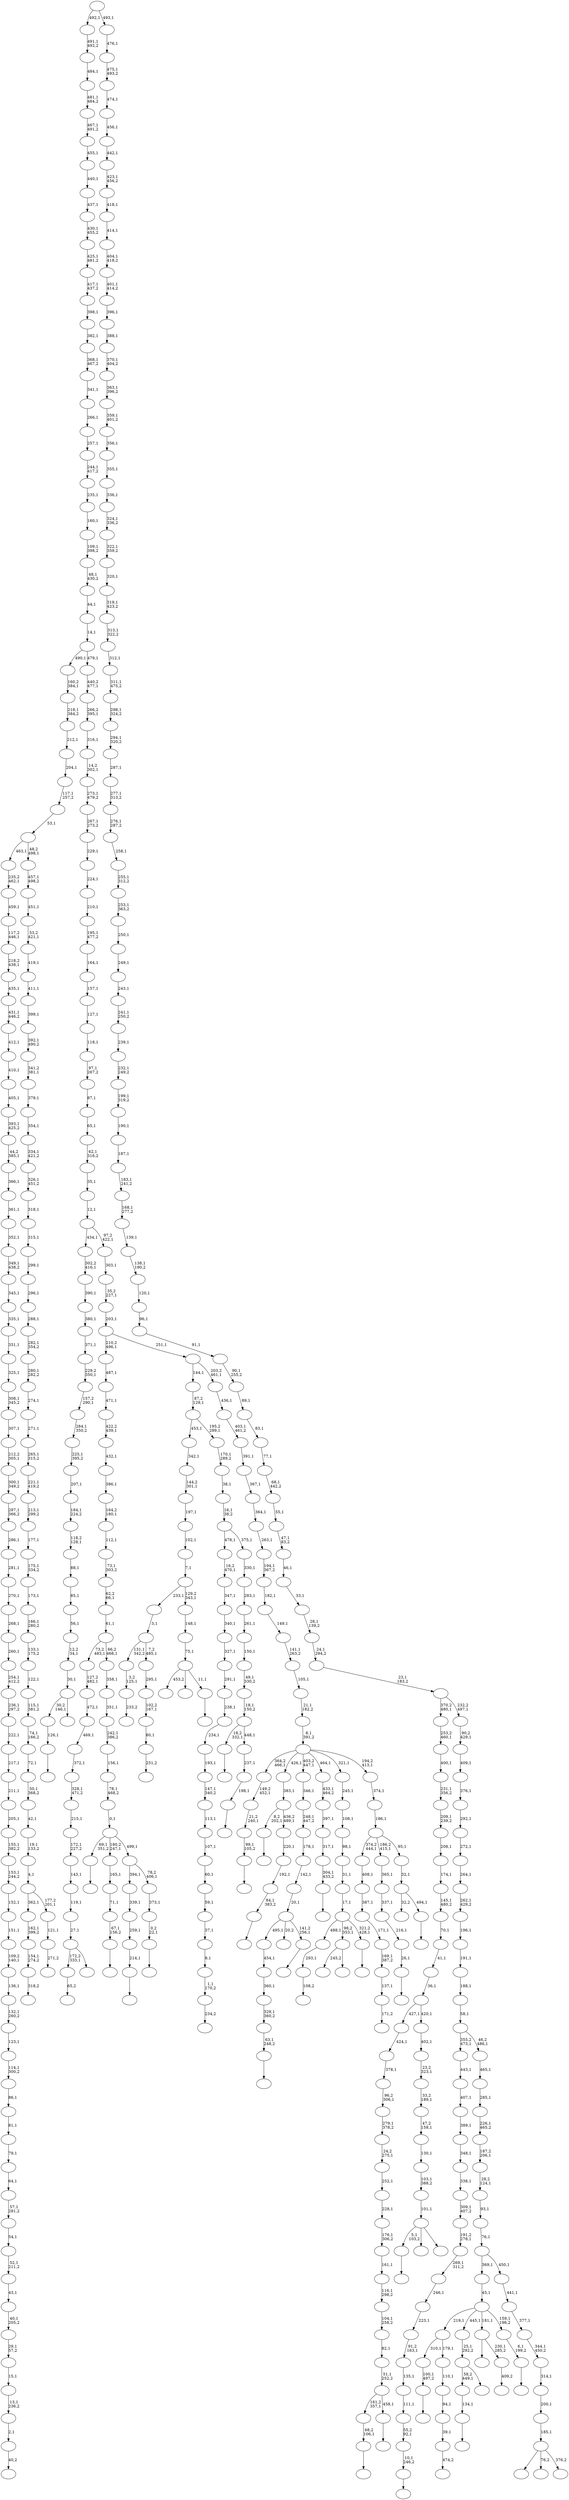 digraph T {
	550 [label=""]
	549 [label=""]
	548 [label=""]
	547 [label=""]
	546 [label=""]
	545 [label=""]
	544 [label=""]
	543 [label=""]
	542 [label=""]
	541 [label=""]
	540 [label=""]
	539 [label=""]
	538 [label=""]
	537 [label=""]
	536 [label=""]
	535 [label=""]
	534 [label=""]
	533 [label=""]
	532 [label=""]
	531 [label=""]
	530 [label=""]
	529 [label=""]
	528 [label=""]
	527 [label=""]
	526 [label=""]
	525 [label=""]
	524 [label=""]
	523 [label=""]
	522 [label=""]
	521 [label=""]
	520 [label=""]
	519 [label=""]
	518 [label=""]
	517 [label=""]
	516 [label=""]
	515 [label=""]
	514 [label=""]
	513 [label=""]
	512 [label=""]
	511 [label=""]
	510 [label=""]
	509 [label=""]
	508 [label=""]
	507 [label=""]
	506 [label=""]
	505 [label=""]
	504 [label=""]
	503 [label=""]
	502 [label=""]
	501 [label=""]
	500 [label=""]
	499 [label=""]
	498 [label=""]
	497 [label=""]
	496 [label=""]
	495 [label=""]
	494 [label=""]
	493 [label=""]
	492 [label=""]
	491 [label=""]
	490 [label=""]
	489 [label=""]
	488 [label=""]
	487 [label=""]
	486 [label=""]
	485 [label=""]
	484 [label=""]
	483 [label=""]
	482 [label=""]
	481 [label=""]
	480 [label=""]
	479 [label=""]
	478 [label=""]
	477 [label=""]
	476 [label=""]
	475 [label=""]
	474 [label=""]
	473 [label=""]
	472 [label=""]
	471 [label=""]
	470 [label=""]
	469 [label=""]
	468 [label=""]
	467 [label=""]
	466 [label=""]
	465 [label=""]
	464 [label=""]
	463 [label=""]
	462 [label=""]
	461 [label=""]
	460 [label=""]
	459 [label=""]
	458 [label=""]
	457 [label=""]
	456 [label=""]
	455 [label=""]
	454 [label=""]
	453 [label=""]
	452 [label=""]
	451 [label=""]
	450 [label=""]
	449 [label=""]
	448 [label=""]
	447 [label=""]
	446 [label=""]
	445 [label=""]
	444 [label=""]
	443 [label=""]
	442 [label=""]
	441 [label=""]
	440 [label=""]
	439 [label=""]
	438 [label=""]
	437 [label=""]
	436 [label=""]
	435 [label=""]
	434 [label=""]
	433 [label=""]
	432 [label=""]
	431 [label=""]
	430 [label=""]
	429 [label=""]
	428 [label=""]
	427 [label=""]
	426 [label=""]
	425 [label=""]
	424 [label=""]
	423 [label=""]
	422 [label=""]
	421 [label=""]
	420 [label=""]
	419 [label=""]
	418 [label=""]
	417 [label=""]
	416 [label=""]
	415 [label=""]
	414 [label=""]
	413 [label=""]
	412 [label=""]
	411 [label=""]
	410 [label=""]
	409 [label=""]
	408 [label=""]
	407 [label=""]
	406 [label=""]
	405 [label=""]
	404 [label=""]
	403 [label=""]
	402 [label=""]
	401 [label=""]
	400 [label=""]
	399 [label=""]
	398 [label=""]
	397 [label=""]
	396 [label=""]
	395 [label=""]
	394 [label=""]
	393 [label=""]
	392 [label=""]
	391 [label=""]
	390 [label=""]
	389 [label=""]
	388 [label=""]
	387 [label=""]
	386 [label=""]
	385 [label=""]
	384 [label=""]
	383 [label=""]
	382 [label=""]
	381 [label=""]
	380 [label=""]
	379 [label=""]
	378 [label=""]
	377 [label=""]
	376 [label=""]
	375 [label=""]
	374 [label=""]
	373 [label=""]
	372 [label=""]
	371 [label=""]
	370 [label=""]
	369 [label=""]
	368 [label=""]
	367 [label=""]
	366 [label=""]
	365 [label=""]
	364 [label=""]
	363 [label=""]
	362 [label=""]
	361 [label=""]
	360 [label=""]
	359 [label=""]
	358 [label=""]
	357 [label=""]
	356 [label=""]
	355 [label=""]
	354 [label=""]
	353 [label=""]
	352 [label=""]
	351 [label=""]
	350 [label=""]
	349 [label=""]
	348 [label=""]
	347 [label=""]
	346 [label=""]
	345 [label=""]
	344 [label=""]
	343 [label=""]
	342 [label=""]
	341 [label=""]
	340 [label=""]
	339 [label=""]
	338 [label=""]
	337 [label=""]
	336 [label=""]
	335 [label=""]
	334 [label=""]
	333 [label=""]
	332 [label=""]
	331 [label=""]
	330 [label=""]
	329 [label=""]
	328 [label=""]
	327 [label=""]
	326 [label=""]
	325 [label=""]
	324 [label=""]
	323 [label=""]
	322 [label=""]
	321 [label=""]
	320 [label=""]
	319 [label=""]
	318 [label=""]
	317 [label=""]
	316 [label=""]
	315 [label=""]
	314 [label=""]
	313 [label=""]
	312 [label=""]
	311 [label=""]
	310 [label=""]
	309 [label=""]
	308 [label=""]
	307 [label=""]
	306 [label=""]
	305 [label=""]
	304 [label=""]
	303 [label=""]
	302 [label=""]
	301 [label=""]
	300 [label=""]
	299 [label=""]
	298 [label=""]
	297 [label=""]
	296 [label=""]
	295 [label=""]
	294 [label=""]
	293 [label=""]
	292 [label=""]
	291 [label=""]
	290 [label=""]
	289 [label=""]
	288 [label=""]
	287 [label=""]
	286 [label=""]
	285 [label=""]
	284 [label=""]
	283 [label=""]
	282 [label=""]
	281 [label=""]
	280 [label=""]
	279 [label=""]
	278 [label=""]
	277 [label=""]
	276 [label=""]
	275 [label=""]
	274 [label=""]
	273 [label=""]
	272 [label=""]
	271 [label=""]
	270 [label=""]
	269 [label=""]
	268 [label=""]
	267 [label=""]
	266 [label=""]
	265 [label=""]
	264 [label=""]
	263 [label=""]
	262 [label=""]
	261 [label=""]
	260 [label=""]
	259 [label=""]
	258 [label=""]
	257 [label=""]
	256 [label=""]
	255 [label=""]
	254 [label=""]
	253 [label=""]
	252 [label=""]
	251 [label=""]
	250 [label=""]
	249 [label=""]
	248 [label=""]
	247 [label=""]
	246 [label=""]
	245 [label=""]
	244 [label=""]
	243 [label=""]
	242 [label=""]
	241 [label=""]
	240 [label=""]
	239 [label=""]
	238 [label=""]
	237 [label=""]
	236 [label=""]
	235 [label=""]
	234 [label=""]
	233 [label=""]
	232 [label=""]
	231 [label=""]
	230 [label=""]
	229 [label=""]
	228 [label=""]
	227 [label=""]
	226 [label=""]
	225 [label=""]
	224 [label=""]
	223 [label=""]
	222 [label=""]
	221 [label=""]
	220 [label=""]
	219 [label=""]
	218 [label=""]
	217 [label=""]
	216 [label=""]
	215 [label=""]
	214 [label=""]
	213 [label=""]
	212 [label=""]
	211 [label=""]
	210 [label=""]
	209 [label=""]
	208 [label=""]
	207 [label=""]
	206 [label=""]
	205 [label=""]
	204 [label=""]
	203 [label=""]
	202 [label=""]
	201 [label=""]
	200 [label=""]
	199 [label=""]
	198 [label=""]
	197 [label=""]
	196 [label=""]
	195 [label=""]
	194 [label=""]
	193 [label=""]
	192 [label=""]
	191 [label=""]
	190 [label=""]
	189 [label=""]
	188 [label=""]
	187 [label=""]
	186 [label=""]
	185 [label=""]
	184 [label=""]
	183 [label=""]
	182 [label=""]
	181 [label=""]
	180 [label=""]
	179 [label=""]
	178 [label=""]
	177 [label=""]
	176 [label=""]
	175 [label=""]
	174 [label=""]
	173 [label=""]
	172 [label=""]
	171 [label=""]
	170 [label=""]
	169 [label=""]
	168 [label=""]
	167 [label=""]
	166 [label=""]
	165 [label=""]
	164 [label=""]
	163 [label=""]
	162 [label=""]
	161 [label=""]
	160 [label=""]
	159 [label=""]
	158 [label=""]
	157 [label=""]
	156 [label=""]
	155 [label=""]
	154 [label=""]
	153 [label=""]
	152 [label=""]
	151 [label=""]
	150 [label=""]
	149 [label=""]
	148 [label=""]
	147 [label=""]
	146 [label=""]
	145 [label=""]
	144 [label=""]
	143 [label=""]
	142 [label=""]
	141 [label=""]
	140 [label=""]
	139 [label=""]
	138 [label=""]
	137 [label=""]
	136 [label=""]
	135 [label=""]
	134 [label=""]
	133 [label=""]
	132 [label=""]
	131 [label=""]
	130 [label=""]
	129 [label=""]
	128 [label=""]
	127 [label=""]
	126 [label=""]
	125 [label=""]
	124 [label=""]
	123 [label=""]
	122 [label=""]
	121 [label=""]
	120 [label=""]
	119 [label=""]
	118 [label=""]
	117 [label=""]
	116 [label=""]
	115 [label=""]
	114 [label=""]
	113 [label=""]
	112 [label=""]
	111 [label=""]
	110 [label=""]
	109 [label=""]
	108 [label=""]
	107 [label=""]
	106 [label=""]
	105 [label=""]
	104 [label=""]
	103 [label=""]
	102 [label=""]
	101 [label=""]
	100 [label=""]
	99 [label=""]
	98 [label=""]
	97 [label=""]
	96 [label=""]
	95 [label=""]
	94 [label=""]
	93 [label=""]
	92 [label=""]
	91 [label=""]
	90 [label=""]
	89 [label=""]
	88 [label=""]
	87 [label=""]
	86 [label=""]
	85 [label=""]
	84 [label=""]
	83 [label=""]
	82 [label=""]
	81 [label=""]
	80 [label=""]
	79 [label=""]
	78 [label=""]
	77 [label=""]
	76 [label=""]
	75 [label=""]
	74 [label=""]
	73 [label=""]
	72 [label=""]
	71 [label=""]
	70 [label=""]
	69 [label=""]
	68 [label=""]
	67 [label=""]
	66 [label=""]
	65 [label=""]
	64 [label=""]
	63 [label=""]
	62 [label=""]
	61 [label=""]
	60 [label=""]
	59 [label=""]
	58 [label=""]
	57 [label=""]
	56 [label=""]
	55 [label=""]
	54 [label=""]
	53 [label=""]
	52 [label=""]
	51 [label=""]
	50 [label=""]
	49 [label=""]
	48 [label=""]
	47 [label=""]
	46 [label=""]
	45 [label=""]
	44 [label=""]
	43 [label=""]
	42 [label=""]
	41 [label=""]
	40 [label=""]
	39 [label=""]
	38 [label=""]
	37 [label=""]
	36 [label=""]
	35 [label=""]
	34 [label=""]
	33 [label=""]
	32 [label=""]
	31 [label=""]
	30 [label=""]
	29 [label=""]
	28 [label=""]
	27 [label=""]
	26 [label=""]
	25 [label=""]
	24 [label=""]
	23 [label=""]
	22 [label=""]
	21 [label=""]
	20 [label=""]
	19 [label=""]
	18 [label=""]
	17 [label=""]
	16 [label=""]
	15 [label=""]
	14 [label=""]
	13 [label=""]
	12 [label=""]
	11 [label=""]
	10 [label=""]
	9 [label=""]
	8 [label=""]
	7 [label=""]
	6 [label=""]
	5 [label=""]
	4 [label=""]
	3 [label=""]
	2 [label=""]
	1 [label=""]
	0 [label=""]
	548 -> 549 [label="233,2"]
	547 -> 548 [label="3,2\n125,1"]
	544 -> 545 [label=""]
	542 -> 543 [label=""]
	541 -> 542 [label="100,1\n497,2"]
	539 -> 540 [label="40,2"]
	538 -> 539 [label="2,1"]
	537 -> 538 [label="13,1\n236,2"]
	536 -> 537 [label="15,1"]
	535 -> 536 [label="29,1\n57,2"]
	534 -> 535 [label="40,1\n205,2"]
	533 -> 534 [label="43,1"]
	532 -> 533 [label="52,1\n211,2"]
	531 -> 532 [label="54,1"]
	530 -> 531 [label="57,1\n281,2"]
	529 -> 530 [label="64,1"]
	528 -> 529 [label="79,1"]
	527 -> 528 [label="81,1"]
	526 -> 527 [label="86,1"]
	525 -> 526 [label="114,1\n300,2"]
	524 -> 525 [label="123,1"]
	523 -> 524 [label="132,1\n260,2"]
	522 -> 523 [label="136,1"]
	521 -> 522 [label="109,2\n140,1"]
	520 -> 521 [label="151,1"]
	519 -> 520 [label="152,1"]
	518 -> 519 [label="153,1\n244,2"]
	517 -> 518 [label="155,1\n382,2"]
	516 -> 517 [label="205,1"]
	515 -> 516 [label="211,1"]
	514 -> 515 [label="217,1"]
	513 -> 514 [label="222,1"]
	512 -> 513 [label="236,1\n297,2"]
	511 -> 512 [label="254,1\n412,2"]
	510 -> 511 [label="260,1"]
	509 -> 510 [label="268,1"]
	508 -> 509 [label="270,1"]
	507 -> 508 [label="281,1"]
	506 -> 507 [label="286,1"]
	505 -> 506 [label="297,1\n366,2"]
	504 -> 505 [label="300,1\n349,2"]
	503 -> 504 [label="212,2\n305,1"]
	502 -> 503 [label="307,1"]
	501 -> 502 [label="308,1\n345,2"]
	500 -> 501 [label="325,1"]
	499 -> 500 [label="331,1"]
	498 -> 499 [label="335,1"]
	497 -> 498 [label="345,1"]
	496 -> 497 [label="349,1\n438,2"]
	495 -> 496 [label="352,1"]
	494 -> 495 [label="361,1"]
	493 -> 494 [label="366,1"]
	492 -> 493 [label="44,2\n385,1"]
	491 -> 492 [label="393,1\n425,2"]
	490 -> 491 [label="405,1"]
	489 -> 490 [label="410,1"]
	488 -> 489 [label="412,1"]
	487 -> 488 [label="431,1\n446,2"]
	486 -> 487 [label="435,1"]
	485 -> 486 [label="218,2\n438,1"]
	484 -> 485 [label="117,2\n446,1"]
	483 -> 484 [label="459,1"]
	482 -> 483 [label="235,2\n462,1"]
	478 -> 479 [label=""]
	477 -> 478 [label="68,2\n106,1"]
	475 -> 476 [label="234,2"]
	474 -> 475 [label="1,1\n170,2"]
	473 -> 474 [label="9,1"]
	472 -> 473 [label="37,1"]
	471 -> 472 [label="59,1"]
	470 -> 471 [label="60,1"]
	469 -> 470 [label="107,1"]
	468 -> 469 [label="113,1"]
	467 -> 468 [label="147,1\n340,2"]
	466 -> 467 [label="193,1"]
	465 -> 466 [label="234,1"]
	464 -> 465 [label="238,1"]
	463 -> 464 [label="291,1"]
	462 -> 463 [label="327,1"]
	461 -> 462 [label="340,1"]
	460 -> 461 [label="347,1"]
	459 -> 460 [label="16,2\n470,1"]
	457 -> 458 [label=""]
	455 -> 456 [label=""]
	454 -> 455 [label="99,1\n105,2"]
	453 -> 454 [label="21,2\n240,1"]
	452 -> 453 [label="149,2\n452,1"]
	449 -> 450 [label="171,2"]
	448 -> 449 [label="137,1"]
	447 -> 448 [label="169,1\n387,2"]
	446 -> 447 [label="171,1"]
	445 -> 446 [label="387,1"]
	444 -> 445 [label="408,1"]
	441 -> 442 [label=""]
	440 -> 441 [label="63,1\n248,2"]
	439 -> 440 [label="329,1\n360,2"]
	438 -> 439 [label="360,1"]
	437 -> 438 [label="454,1"]
	435 -> 436 [label=""]
	433 -> 434 [label=""]
	432 -> 433 [label="214,1"]
	431 -> 432 [label="259,1"]
	430 -> 431 [label="339,1"]
	428 -> 429 [label="251,2"]
	427 -> 428 [label="80,1"]
	426 -> 427 [label="102,2\n167,1"]
	425 -> 426 [label="295,1"]
	424 -> 547 [label="131,1\n342,2"]
	424 -> 425 [label="7,2\n485,1"]
	423 -> 424 [label="3,1"]
	420 -> 421 [label="65,2"]
	418 -> 419 [label=""]
	417 -> 550 [label="453,2"]
	417 -> 443 [label=""]
	417 -> 418 [label="11,1"]
	416 -> 417 [label="75,1"]
	415 -> 416 [label="148,1"]
	414 -> 423 [label="233,1"]
	414 -> 415 [label="129,2\n343,1"]
	413 -> 414 [label="7,1"]
	412 -> 413 [label="102,1"]
	411 -> 412 [label="197,1"]
	410 -> 411 [label="144,2\n301,1"]
	409 -> 410 [label="342,1"]
	407 -> 408 [label=""]
	406 -> 477 [label="161,2\n357,1"]
	406 -> 407 [label="458,1"]
	405 -> 406 [label="51,1\n252,2"]
	404 -> 405 [label="82,1"]
	403 -> 404 [label="104,1\n258,2"]
	402 -> 403 [label="116,1\n298,2"]
	401 -> 402 [label="161,1"]
	400 -> 401 [label="176,1\n306,2"]
	399 -> 400 [label="228,1"]
	398 -> 399 [label="252,1"]
	397 -> 398 [label="24,2\n275,1"]
	396 -> 397 [label="279,1\n378,2"]
	395 -> 396 [label="96,2\n306,1"]
	394 -> 395 [label="378,1"]
	393 -> 394 [label="424,1"]
	391 -> 392 [label=""]
	390 -> 391 [label="26,1"]
	389 -> 390 [label="216,1"]
	388 -> 389 [label="337,1"]
	387 -> 388 [label="365,1"]
	385 -> 386 [label="108,2"]
	384 -> 385 [label="293,1"]
	382 -> 383 [label="474,2"]
	381 -> 382 [label="39,1"]
	380 -> 381 [label="94,1"]
	379 -> 380 [label="110,1"]
	378 -> 541 [label="310,1"]
	378 -> 379 [label="179,1"]
	376 -> 377 [label=""]
	375 -> 376 [label="134,1"]
	373 -> 374 [label=""]
	372 -> 373 [label="67,1\n156,2"]
	371 -> 372 [label="71,1"]
	370 -> 371 [label="165,1"]
	368 -> 369 [label=""]
	367 -> 368 [label="10,1\n246,2"]
	366 -> 367 [label="55,2\n92,1"]
	365 -> 366 [label="111,1"]
	364 -> 365 [label="135,1"]
	363 -> 364 [label="91,2\n163,1"]
	362 -> 363 [label="223,1"]
	361 -> 362 [label="246,1"]
	360 -> 361 [label="269,1\n311,2"]
	359 -> 360 [label="191,2\n278,1"]
	358 -> 359 [label="309,1\n407,2"]
	357 -> 358 [label="338,1"]
	356 -> 357 [label="348,1"]
	355 -> 356 [label="389,1"]
	354 -> 355 [label="407,1"]
	353 -> 354 [label="443,1"]
	351 -> 352 [label="318,2"]
	350 -> 351 [label="154,1\n274,2"]
	349 -> 350 [label="162,1\n399,2"]
	347 -> 348 [label=""]
	346 -> 347 [label="126,1"]
	344 -> 345 [label=""]
	342 -> 420 [label="172,2\n333,1"]
	342 -> 343 [label=""]
	341 -> 342 [label="27,1"]
	340 -> 341 [label="119,1"]
	339 -> 340 [label="143,1"]
	338 -> 339 [label="172,1\n227,2"]
	337 -> 338 [label="215,1"]
	336 -> 337 [label="328,1\n471,2"]
	335 -> 336 [label="372,1"]
	334 -> 335 [label="469,1"]
	333 -> 334 [label="472,1"]
	332 -> 333 [label="127,2\n482,1"]
	330 -> 331 [label=""]
	329 -> 330 [label="84,1\n383,2"]
	328 -> 329 [label="192,1"]
	327 -> 328 [label="220,1"]
	326 -> 457 [label="8,2\n202,1"]
	326 -> 327 [label="436,2\n489,1"]
	325 -> 326 [label="383,1"]
	323 -> 324 [label=""]
	322 -> 323 [label="0,2\n22,1"]
	321 -> 322 [label="373,1"]
	320 -> 430 [label="394,1"]
	320 -> 321 [label="78,2\n406,1"]
	319 -> 435 [label="69,1\n351,2"]
	319 -> 370 [label="180,2\n247,1"]
	319 -> 320 [label="499,1"]
	318 -> 319 [label="0,1"]
	317 -> 318 [label="78,1\n468,2"]
	316 -> 317 [label="156,1"]
	315 -> 316 [label="242,1\n386,2"]
	314 -> 315 [label="351,1"]
	313 -> 314 [label="358,1"]
	312 -> 332 [label="73,2\n483,1"]
	312 -> 313 [label="66,2\n468,1"]
	311 -> 312 [label="61,1"]
	310 -> 311 [label="62,2\n66,1"]
	309 -> 310 [label="73,1\n303,2"]
	308 -> 309 [label="112,1"]
	307 -> 308 [label="164,2\n180,1"]
	306 -> 307 [label="386,1"]
	305 -> 306 [label="432,1"]
	304 -> 305 [label="422,2\n439,1"]
	303 -> 304 [label="471,1"]
	302 -> 303 [label="487,1"]
	300 -> 301 [label=""]
	299 -> 437 [label="495,1"]
	299 -> 422 [label="20,2"]
	299 -> 300 [label="141,2\n256,1"]
	298 -> 299 [label="20,1"]
	297 -> 298 [label="142,1"]
	296 -> 297 [label="178,1"]
	295 -> 296 [label="248,1\n447,2"]
	294 -> 295 [label="346,1"]
	292 -> 544 [label="5,1\n103,2"]
	292 -> 481 [label=""]
	292 -> 293 [label=""]
	291 -> 292 [label="101,1"]
	290 -> 291 [label="103,1\n388,2"]
	289 -> 290 [label="130,1"]
	288 -> 289 [label="47,2\n158,1"]
	287 -> 288 [label="33,2\n189,1"]
	286 -> 287 [label="23,2\n323,1"]
	285 -> 286 [label="402,1"]
	284 -> 393 [label="427,1"]
	284 -> 285 [label="420,1"]
	283 -> 284 [label="36,1"]
	282 -> 283 [label="41,1"]
	281 -> 282 [label="70,1"]
	280 -> 281 [label="145,1\n480,2"]
	279 -> 280 [label="174,1"]
	278 -> 279 [label="208,1"]
	277 -> 278 [label="209,1\n239,2"]
	276 -> 277 [label="231,1\n356,2"]
	275 -> 276 [label="400,1"]
	274 -> 275 [label="253,2\n460,1"]
	272 -> 273 [label="271,2"]
	271 -> 272 [label="121,1"]
	270 -> 349 [label="362,1"]
	270 -> 271 [label="177,2\n201,1"]
	269 -> 270 [label="4,1"]
	268 -> 269 [label="19,1\n133,2"]
	267 -> 268 [label="42,1"]
	266 -> 267 [label="50,1\n368,2"]
	265 -> 266 [label="72,1"]
	264 -> 265 [label="74,1\n166,2"]
	263 -> 264 [label="115,1\n381,2"]
	262 -> 263 [label="122,1"]
	261 -> 262 [label="133,1\n175,2"]
	260 -> 261 [label="166,1\n280,2"]
	259 -> 260 [label="173,1"]
	258 -> 259 [label="175,1\n334,2"]
	257 -> 258 [label="177,1"]
	256 -> 257 [label="213,1\n299,2"]
	255 -> 256 [label="221,1\n419,2"]
	254 -> 255 [label="265,1\n315,2"]
	253 -> 254 [label="271,1"]
	252 -> 253 [label="274,1"]
	251 -> 252 [label="280,1\n282,2"]
	250 -> 251 [label="282,1\n354,2"]
	249 -> 250 [label="288,1"]
	248 -> 249 [label="296,1"]
	247 -> 248 [label="299,1"]
	246 -> 247 [label="315,1"]
	245 -> 246 [label="318,1"]
	244 -> 245 [label="326,1\n451,2"]
	243 -> 244 [label="334,1\n421,2"]
	242 -> 243 [label="354,1"]
	241 -> 242 [label="379,1"]
	240 -> 241 [label="341,2\n381,1"]
	239 -> 240 [label="392,1\n490,2"]
	238 -> 239 [label="399,1"]
	237 -> 238 [label="411,1"]
	236 -> 237 [label="419,1"]
	235 -> 236 [label="53,2\n421,1"]
	234 -> 235 [label="451,1"]
	233 -> 234 [label="457,1\n498,2"]
	232 -> 482 [label="463,1"]
	232 -> 233 [label="48,2\n498,1"]
	231 -> 232 [label="53,1"]
	230 -> 231 [label="117,1\n257,2"]
	229 -> 230 [label="204,1"]
	228 -> 229 [label="212,1"]
	227 -> 228 [label="218,1\n384,2"]
	226 -> 227 [label="160,2\n384,1"]
	224 -> 225 [label=""]
	223 -> 224 [label="198,1"]
	222 -> 223 [label="237,1"]
	221 -> 344 [label="18,2\n332,1"]
	221 -> 222 [label="448,1"]
	220 -> 221 [label="18,1\n150,2"]
	219 -> 220 [label="49,1\n330,2"]
	218 -> 219 [label="150,1"]
	217 -> 218 [label="261,1"]
	216 -> 217 [label="283,1"]
	215 -> 216 [label="330,1"]
	214 -> 459 [label="478,1"]
	214 -> 215 [label="375,1"]
	213 -> 214 [label="16,1\n38,2"]
	212 -> 213 [label="38,1"]
	211 -> 212 [label="170,1\n289,2"]
	210 -> 409 [label="453,1"]
	210 -> 211 [label="195,2\n289,1"]
	209 -> 210 [label="87,2\n129,1"]
	207 -> 375 [label="58,2\n449,1"]
	207 -> 208 [label=""]
	206 -> 207 [label="25,1\n292,2"]
	203 -> 204 [label=""]
	202 -> 203 [label="304,1\n433,2"]
	201 -> 202 [label="317,1"]
	200 -> 201 [label="397,1"]
	199 -> 200 [label="433,1\n464,2"]
	197 -> 546 [label="245,2"]
	197 -> 198 [label=""]
	194 -> 346 [label="30,2\n146,1"]
	194 -> 195 [label=""]
	193 -> 194 [label="30,1"]
	192 -> 193 [label="12,2\n34,1"]
	191 -> 192 [label="56,1"]
	190 -> 191 [label="85,1"]
	189 -> 190 [label="88,1"]
	188 -> 189 [label="118,2\n128,1"]
	187 -> 188 [label="184,1\n224,2"]
	186 -> 187 [label="207,1"]
	185 -> 186 [label="225,1\n395,2"]
	184 -> 185 [label="284,1\n350,2"]
	183 -> 184 [label="157,2\n290,1"]
	182 -> 183 [label="229,2\n350,1"]
	181 -> 182 [label="371,1"]
	180 -> 181 [label="380,1"]
	179 -> 180 [label="390,1"]
	178 -> 179 [label="302,2\n416,1"]
	176 -> 177 [label="409,2"]
	175 -> 205 [label=""]
	175 -> 176 [label="230,1\n285,2"]
	173 -> 174 [label=""]
	172 -> 384 [label="488,1"]
	172 -> 197 [label="98,2\n353,1"]
	172 -> 173 [label="321,2\n428,1"]
	171 -> 172 [label="17,1"]
	170 -> 171 [label="31,1"]
	169 -> 170 [label="98,1"]
	168 -> 169 [label="108,1"]
	167 -> 168 [label="245,1"]
	165 -> 166 [label=""]
	164 -> 165 [label="6,1\n199,2"]
	163 -> 378 [label="219,1"]
	163 -> 206 [label="445,1"]
	163 -> 175 [label="181,1"]
	163 -> 164 [label="159,1\n196,2"]
	162 -> 163 [label="45,1"]
	160 -> 161 [label=""]
	159 -> 451 [label="32,2"]
	159 -> 160 [label="494,1"]
	158 -> 159 [label="32,1"]
	157 -> 444 [label="374,2\n444,1"]
	157 -> 387 [label="186,2\n415,1"]
	157 -> 158 [label="95,1"]
	156 -> 157 [label="186,1"]
	155 -> 156 [label="374,1"]
	154 -> 452 [label="364,2\n466,1"]
	154 -> 325 [label="426,1"]
	154 -> 294 [label="403,2\n447,1"]
	154 -> 199 [label="464,1"]
	154 -> 167 [label="321,1"]
	154 -> 155 [label="194,2\n413,1"]
	153 -> 154 [label="8,1\n391,2"]
	152 -> 153 [label="21,1\n182,2"]
	151 -> 152 [label="105,1"]
	150 -> 151 [label="141,1\n263,2"]
	149 -> 150 [label="149,1"]
	148 -> 149 [label="182,1"]
	147 -> 148 [label="194,1\n367,2"]
	146 -> 147 [label="263,1"]
	145 -> 146 [label="364,1"]
	144 -> 145 [label="367,1"]
	143 -> 144 [label="391,1"]
	142 -> 143 [label="403,1\n461,2"]
	141 -> 142 [label="436,1"]
	140 -> 209 [label="144,1"]
	140 -> 141 [label="203,2\n461,1"]
	139 -> 302 [label="210,2\n496,1"]
	139 -> 140 [label="251,1"]
	138 -> 139 [label="203,1"]
	137 -> 138 [label="35,2\n227,1"]
	136 -> 137 [label="303,1"]
	135 -> 178 [label="434,1"]
	135 -> 136 [label="97,2\n422,1"]
	134 -> 135 [label="12,1"]
	133 -> 134 [label="35,1"]
	132 -> 133 [label="62,1\n316,2"]
	131 -> 132 [label="65,1"]
	130 -> 131 [label="87,1"]
	129 -> 130 [label="97,1\n267,2"]
	128 -> 129 [label="118,1"]
	127 -> 128 [label="127,1"]
	126 -> 127 [label="157,1"]
	125 -> 126 [label="164,1"]
	124 -> 125 [label="195,1\n477,2"]
	123 -> 124 [label="210,1"]
	122 -> 123 [label="224,1"]
	121 -> 122 [label="229,1"]
	120 -> 121 [label="267,1\n273,2"]
	119 -> 120 [label="273,1\n479,2"]
	118 -> 119 [label="14,2\n302,1"]
	117 -> 118 [label="316,1"]
	116 -> 117 [label="266,2\n395,1"]
	115 -> 116 [label="440,2\n477,1"]
	114 -> 226 [label="490,1"]
	114 -> 115 [label="479,1"]
	113 -> 114 [label="14,1"]
	112 -> 113 [label="44,1"]
	111 -> 112 [label="48,1\n430,2"]
	110 -> 111 [label="109,1\n398,2"]
	109 -> 110 [label="160,1"]
	108 -> 109 [label="235,1"]
	107 -> 108 [label="244,1\n417,2"]
	106 -> 107 [label="257,1"]
	105 -> 106 [label="266,1"]
	104 -> 105 [label="341,1"]
	103 -> 104 [label="368,1\n467,2"]
	102 -> 103 [label="382,1"]
	101 -> 102 [label="398,1"]
	100 -> 101 [label="417,1\n437,2"]
	99 -> 100 [label="425,1\n481,2"]
	98 -> 99 [label="430,1\n455,2"]
	97 -> 98 [label="437,1"]
	96 -> 97 [label="440,1"]
	95 -> 96 [label="455,1"]
	94 -> 95 [label="467,1\n491,2"]
	93 -> 94 [label="481,1\n484,2"]
	92 -> 93 [label="484,1"]
	91 -> 92 [label="491,1\n492,2"]
	89 -> 480 [label=""]
	89 -> 196 [label="76,2"]
	89 -> 90 [label="376,2"]
	88 -> 89 [label="185,1"]
	87 -> 88 [label="200,1"]
	86 -> 87 [label="314,1"]
	85 -> 86 [label="344,1\n450,2"]
	84 -> 85 [label="377,1"]
	83 -> 84 [label="441,1"]
	82 -> 162 [label="369,1"]
	82 -> 83 [label="450,1"]
	81 -> 82 [label="76,1"]
	80 -> 81 [label="93,1"]
	79 -> 80 [label="28,2\n124,1"]
	78 -> 79 [label="187,2\n206,1"]
	77 -> 78 [label="226,1\n465,2"]
	76 -> 77 [label="285,1"]
	75 -> 76 [label="465,1"]
	74 -> 353 [label="355,2\n473,1"]
	74 -> 75 [label="46,2\n486,1"]
	73 -> 74 [label="58,1"]
	72 -> 73 [label="188,1"]
	71 -> 72 [label="191,1"]
	70 -> 71 [label="196,1"]
	69 -> 70 [label="262,1\n429,2"]
	68 -> 69 [label="264,1"]
	67 -> 68 [label="272,1"]
	66 -> 67 [label="292,1"]
	65 -> 66 [label="376,1"]
	64 -> 65 [label="409,1"]
	63 -> 64 [label="90,2\n429,1"]
	62 -> 274 [label="370,2\n480,1"]
	62 -> 63 [label="232,2\n497,1"]
	61 -> 62 [label="23,1\n183,2"]
	60 -> 61 [label="24,1\n294,2"]
	59 -> 60 [label="28,1\n139,2"]
	58 -> 59 [label="33,1"]
	57 -> 58 [label="46,1"]
	56 -> 57 [label="47,1\n83,2"]
	55 -> 56 [label="55,1"]
	54 -> 55 [label="68,1\n442,2"]
	53 -> 54 [label="77,1"]
	52 -> 53 [label="83,1"]
	51 -> 52 [label="89,1"]
	50 -> 51 [label="90,1\n255,2"]
	49 -> 50 [label="91,1"]
	48 -> 49 [label="96,1"]
	47 -> 48 [label="120,1"]
	46 -> 47 [label="138,1\n190,2"]
	45 -> 46 [label="139,1"]
	44 -> 45 [label="168,1\n277,2"]
	43 -> 44 [label="183,1\n241,2"]
	42 -> 43 [label="187,1"]
	41 -> 42 [label="190,1"]
	40 -> 41 [label="199,1\n319,2"]
	39 -> 40 [label="232,1\n249,2"]
	38 -> 39 [label="239,1"]
	37 -> 38 [label="241,1\n250,2"]
	36 -> 37 [label="243,1"]
	35 -> 36 [label="249,1"]
	34 -> 35 [label="250,1"]
	33 -> 34 [label="253,1\n363,2"]
	32 -> 33 [label="255,1\n312,2"]
	31 -> 32 [label="258,1"]
	30 -> 31 [label="276,1\n287,2"]
	29 -> 30 [label="277,1\n313,2"]
	28 -> 29 [label="287,1"]
	27 -> 28 [label="294,1\n320,2"]
	26 -> 27 [label="298,1\n324,2"]
	25 -> 26 [label="311,1\n475,2"]
	24 -> 25 [label="312,1"]
	23 -> 24 [label="313,1\n322,2"]
	22 -> 23 [label="319,1\n423,2"]
	21 -> 22 [label="320,1"]
	20 -> 21 [label="322,1\n359,2"]
	19 -> 20 [label="324,1\n336,2"]
	18 -> 19 [label="336,1"]
	17 -> 18 [label="355,1"]
	16 -> 17 [label="356,1"]
	15 -> 16 [label="359,1\n401,2"]
	14 -> 15 [label="363,1\n396,2"]
	13 -> 14 [label="370,1\n404,2"]
	12 -> 13 [label="388,1"]
	11 -> 12 [label="396,1"]
	10 -> 11 [label="401,1\n414,2"]
	9 -> 10 [label="404,1\n418,2"]
	8 -> 9 [label="414,1"]
	7 -> 8 [label="418,1"]
	6 -> 7 [label="423,1\n456,2"]
	5 -> 6 [label="442,1"]
	4 -> 5 [label="456,1"]
	3 -> 4 [label="474,1"]
	2 -> 3 [label="475,1\n493,2"]
	1 -> 2 [label="476,1"]
	0 -> 91 [label="492,1"]
	0 -> 1 [label="493,1"]
}
